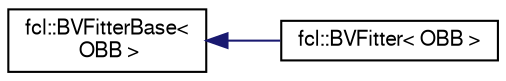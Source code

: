 digraph "Graphical Class Hierarchy"
{
  edge [fontname="FreeSans",fontsize="10",labelfontname="FreeSans",labelfontsize="10"];
  node [fontname="FreeSans",fontsize="10",shape=record];
  rankdir="LR";
  Node1 [label="fcl::BVFitterBase\<\l OBB \>",height=0.2,width=0.4,color="black", fillcolor="white", style="filled",URL="$a00013.html"];
  Node1 -> Node2 [dir="back",color="midnightblue",fontsize="10",style="solid",fontname="FreeSans"];
  Node2 [label="fcl::BVFitter\< OBB \>",height=0.2,width=0.4,color="black", fillcolor="white", style="filled",URL="$a00010.html",tooltip="Specification of BVFitter for OBB bounding volume. "];
}

